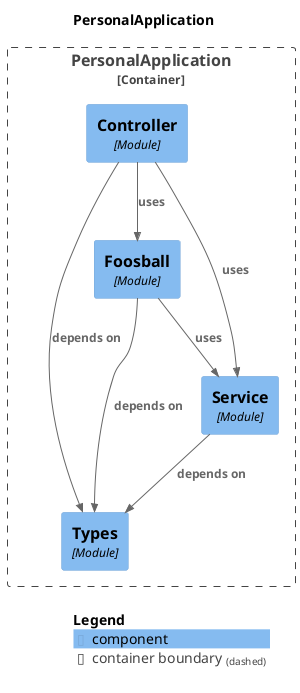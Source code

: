 @startuml
set separator none
title PersonalApplication

top to bottom direction

!include <C4/C4>
!include <C4/C4_Context>
!include <C4/C4_Component>

Container_Boundary("PersonalApplication.PersonalApplication_boundary", "PersonalApplication", $tags="") {
  Component(PersonalApplication.PersonalApplication.Types, "Types", $techn="Module", $descr="", $tags="", $link="")
  Component(PersonalApplication.PersonalApplication.Service, "Service", $techn="Module", $descr="", $tags="", $link="")
  Component(PersonalApplication.PersonalApplication.Foosball, "Foosball", $techn="Module", $descr="", $tags="", $link="")
  Component(PersonalApplication.PersonalApplication.Controller, "Controller", $techn="Module", $descr="", $tags="", $link="")
}

Rel(PersonalApplication.PersonalApplication.Foosball, PersonalApplication.PersonalApplication.Types, "depends on", $techn="", $tags="", $link="")
Rel(PersonalApplication.PersonalApplication.Foosball, PersonalApplication.PersonalApplication.Service, "uses", $techn="", $tags="", $link="")
Rel(PersonalApplication.PersonalApplication.Controller, PersonalApplication.PersonalApplication.Types, "depends on", $techn="", $tags="", $link="")
Rel(PersonalApplication.PersonalApplication.Controller, PersonalApplication.PersonalApplication.Service, "uses", $techn="", $tags="", $link="")
Rel(PersonalApplication.PersonalApplication.Controller, PersonalApplication.PersonalApplication.Foosball, "uses", $techn="", $tags="", $link="")
Rel(PersonalApplication.PersonalApplication.Service, PersonalApplication.PersonalApplication.Types, "depends on", $techn="", $tags="", $link="")

SHOW_LEGEND(true)
@enduml
